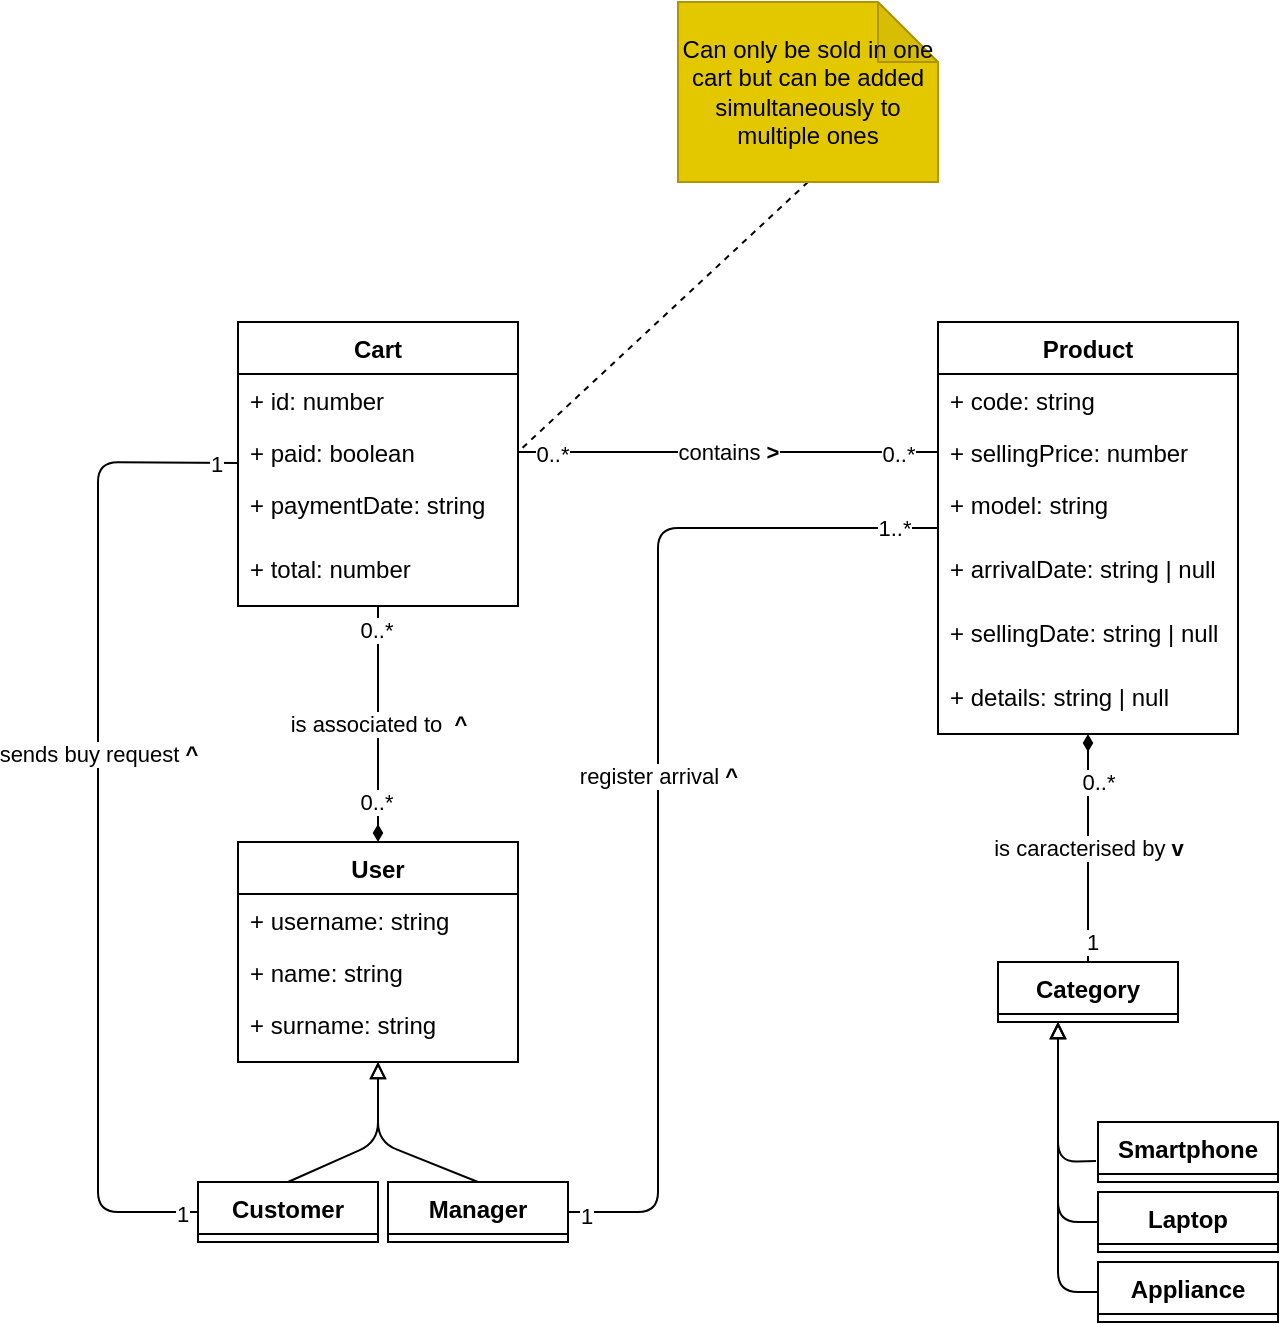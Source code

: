 <mxfile>
    <diagram id="1w202tHhWAB_Oc15B1pg" name="V1">
        <mxGraphModel dx="853" dy="1138" grid="1" gridSize="10" guides="1" tooltips="1" connect="1" arrows="1" fold="1" page="1" pageScale="1" pageWidth="850" pageHeight="1100" math="0" shadow="0">
            <root>
                <mxCell id="0"/>
                <mxCell id="1" parent="0"/>
                <mxCell id="26" value="is associated to&amp;nbsp; &lt;b&gt;^&lt;/b&gt;" style="edgeStyle=none;html=1;exitX=0.5;exitY=0;exitDx=0;exitDy=0;endArrow=none;endFill=0;startArrow=diamondThin;startFill=1;" parent="1" source="2" target="21" edge="1">
                    <mxGeometry relative="1" as="geometry"/>
                </mxCell>
                <mxCell id="27" value="0..*" style="edgeLabel;html=1;align=center;verticalAlign=middle;resizable=0;points=[];" parent="26" vertex="1" connectable="0">
                    <mxGeometry x="0.799" y="1" relative="1" as="geometry">
                        <mxPoint as="offset"/>
                    </mxGeometry>
                </mxCell>
                <mxCell id="28" value="0..*" style="edgeLabel;html=1;align=center;verticalAlign=middle;resizable=0;points=[];" parent="26" vertex="1" connectable="0">
                    <mxGeometry x="-0.78" y="1" relative="1" as="geometry">
                        <mxPoint y="-7" as="offset"/>
                    </mxGeometry>
                </mxCell>
                <mxCell id="2" value="User" style="swimlane;fontStyle=1;childLayout=stackLayout;horizontal=1;startSize=26;fillColor=none;horizontalStack=0;resizeParent=1;resizeParentMax=0;resizeLast=0;collapsible=1;marginBottom=0;" parent="1" vertex="1">
                    <mxGeometry x="200" y="540" width="140" height="110" as="geometry"/>
                </mxCell>
                <mxCell id="3" value="+ username: string" style="text;strokeColor=none;fillColor=none;align=left;verticalAlign=top;spacingLeft=4;spacingRight=4;overflow=hidden;rotatable=0;points=[[0,0.5],[1,0.5]];portConstraint=eastwest;" parent="2" vertex="1">
                    <mxGeometry y="26" width="140" height="26" as="geometry"/>
                </mxCell>
                <mxCell id="4" value="+ name: string" style="text;strokeColor=none;fillColor=none;align=left;verticalAlign=top;spacingLeft=4;spacingRight=4;overflow=hidden;rotatable=0;points=[[0,0.5],[1,0.5]];portConstraint=eastwest;" parent="2" vertex="1">
                    <mxGeometry y="52" width="140" height="26" as="geometry"/>
                </mxCell>
                <mxCell id="5" value="+ surname: string" style="text;strokeColor=none;fillColor=none;align=left;verticalAlign=top;spacingLeft=4;spacingRight=4;overflow=hidden;rotatable=0;points=[[0,0.5],[1,0.5]];portConstraint=eastwest;" parent="2" vertex="1">
                    <mxGeometry y="78" width="140" height="32" as="geometry"/>
                </mxCell>
                <mxCell id="18" style="edgeStyle=none;html=1;exitX=0.5;exitY=0;exitDx=0;exitDy=0;endArrow=block;endFill=0;" parent="1" source="14" target="2" edge="1">
                    <mxGeometry relative="1" as="geometry">
                        <Array as="points">
                            <mxPoint x="270" y="690"/>
                        </Array>
                    </mxGeometry>
                </mxCell>
                <mxCell id="61" style="edgeStyle=none;html=1;exitX=0;exitY=0.5;exitDx=0;exitDy=0;startArrow=none;startFill=0;endArrow=none;endFill=0;" parent="1" source="14" target="21" edge="1">
                    <mxGeometry relative="1" as="geometry">
                        <Array as="points">
                            <mxPoint x="130" y="725"/>
                            <mxPoint x="130" y="350"/>
                        </Array>
                    </mxGeometry>
                </mxCell>
                <mxCell id="62" value="sends buy request&amp;nbsp;&lt;b&gt;^&lt;/b&gt;" style="edgeLabel;html=1;align=center;verticalAlign=middle;resizable=0;points=[];" parent="61" vertex="1" connectable="0">
                    <mxGeometry x="0.13" relative="1" as="geometry">
                        <mxPoint as="offset"/>
                    </mxGeometry>
                </mxCell>
                <mxCell id="63" value="1" style="edgeLabel;html=1;align=center;verticalAlign=middle;resizable=0;points=[];" parent="61" vertex="1" connectable="0">
                    <mxGeometry x="-0.968" y="1" relative="1" as="geometry">
                        <mxPoint as="offset"/>
                    </mxGeometry>
                </mxCell>
                <mxCell id="64" value="1" style="edgeLabel;html=1;align=center;verticalAlign=middle;resizable=0;points=[];" parent="61" vertex="1" connectable="0">
                    <mxGeometry x="0.954" relative="1" as="geometry">
                        <mxPoint as="offset"/>
                    </mxGeometry>
                </mxCell>
                <mxCell id="14" value="Customer" style="swimlane;fontStyle=1;childLayout=stackLayout;horizontal=1;startSize=26;fillColor=none;horizontalStack=0;resizeParent=1;resizeParentMax=0;resizeLast=0;collapsible=1;marginBottom=0;" parent="1" vertex="1">
                    <mxGeometry x="180" y="710" width="90" height="30" as="geometry"/>
                </mxCell>
                <mxCell id="20" style="edgeStyle=none;html=1;exitX=0.5;exitY=0;exitDx=0;exitDy=0;entryX=0.5;entryY=1;entryDx=0;entryDy=0;endArrow=block;endFill=0;" parent="1" source="19" target="2" edge="1">
                    <mxGeometry relative="1" as="geometry">
                        <Array as="points">
                            <mxPoint x="270" y="690"/>
                        </Array>
                    </mxGeometry>
                </mxCell>
                <mxCell id="58" value="register arrival &lt;b&gt;^&lt;/b&gt;" style="edgeStyle=none;html=1;exitX=1;exitY=0.5;exitDx=0;exitDy=0;startArrow=none;startFill=0;endArrow=none;endFill=0;" parent="1" source="19" target="29" edge="1">
                    <mxGeometry relative="1" as="geometry">
                        <Array as="points">
                            <mxPoint x="410" y="725"/>
                            <mxPoint x="410" y="383"/>
                        </Array>
                    </mxGeometry>
                </mxCell>
                <mxCell id="59" value="1" style="edgeLabel;html=1;align=center;verticalAlign=middle;resizable=0;points=[];" parent="58" vertex="1" connectable="0">
                    <mxGeometry x="-0.965" y="-2" relative="1" as="geometry">
                        <mxPoint as="offset"/>
                    </mxGeometry>
                </mxCell>
                <mxCell id="60" value="1..*" style="edgeLabel;html=1;align=center;verticalAlign=middle;resizable=0;points=[];" parent="58" vertex="1" connectable="0">
                    <mxGeometry x="0.916" relative="1" as="geometry">
                        <mxPoint as="offset"/>
                    </mxGeometry>
                </mxCell>
                <mxCell id="19" value="Manager" style="swimlane;fontStyle=1;childLayout=stackLayout;horizontal=1;startSize=26;fillColor=none;horizontalStack=0;resizeParent=1;resizeParentMax=0;resizeLast=0;collapsible=1;marginBottom=0;" parent="1" vertex="1">
                    <mxGeometry x="275" y="710" width="90" height="30" as="geometry"/>
                </mxCell>
                <mxCell id="21" value="Cart" style="swimlane;fontStyle=1;childLayout=stackLayout;horizontal=1;startSize=26;fillColor=none;horizontalStack=0;resizeParent=1;resizeParentMax=0;resizeLast=0;collapsible=1;marginBottom=0;" parent="1" vertex="1">
                    <mxGeometry x="200" y="280" width="140" height="142" as="geometry"/>
                </mxCell>
                <mxCell id="22" value="+ id: number" style="text;strokeColor=none;fillColor=none;align=left;verticalAlign=top;spacingLeft=4;spacingRight=4;overflow=hidden;rotatable=0;points=[[0,0.5],[1,0.5]];portConstraint=eastwest;" parent="21" vertex="1">
                    <mxGeometry y="26" width="140" height="26" as="geometry"/>
                </mxCell>
                <mxCell id="23" value="+ paid: boolean" style="text;strokeColor=none;fillColor=none;align=left;verticalAlign=top;spacingLeft=4;spacingRight=4;overflow=hidden;rotatable=0;points=[[0,0.5],[1,0.5]];portConstraint=eastwest;" parent="21" vertex="1">
                    <mxGeometry y="52" width="140" height="26" as="geometry"/>
                </mxCell>
                <mxCell id="24" value="+ paymentDate: string" style="text;strokeColor=none;fillColor=none;align=left;verticalAlign=top;spacingLeft=4;spacingRight=4;overflow=hidden;rotatable=0;points=[[0,0.5],[1,0.5]];portConstraint=eastwest;" parent="21" vertex="1">
                    <mxGeometry y="78" width="140" height="32" as="geometry"/>
                </mxCell>
                <mxCell id="25" value="+ total: number" style="text;strokeColor=none;fillColor=none;align=left;verticalAlign=top;spacingLeft=4;spacingRight=4;overflow=hidden;rotatable=0;points=[[0,0.5],[1,0.5]];portConstraint=eastwest;" parent="21" vertex="1">
                    <mxGeometry y="110" width="140" height="32" as="geometry"/>
                </mxCell>
                <mxCell id="29" value="Product" style="swimlane;fontStyle=1;childLayout=stackLayout;horizontal=1;startSize=26;fillColor=none;horizontalStack=0;resizeParent=1;resizeParentMax=0;resizeLast=0;collapsible=1;marginBottom=0;" parent="1" vertex="1">
                    <mxGeometry x="550" y="280" width="150" height="206" as="geometry"/>
                </mxCell>
                <mxCell id="30" value="+ code: string" style="text;strokeColor=none;fillColor=none;align=left;verticalAlign=top;spacingLeft=4;spacingRight=4;overflow=hidden;rotatable=0;points=[[0,0.5],[1,0.5]];portConstraint=eastwest;" parent="29" vertex="1">
                    <mxGeometry y="26" width="150" height="26" as="geometry"/>
                </mxCell>
                <mxCell id="31" value="+ sellingPrice: number" style="text;strokeColor=none;fillColor=none;align=left;verticalAlign=top;spacingLeft=4;spacingRight=4;overflow=hidden;rotatable=0;points=[[0,0.5],[1,0.5]];portConstraint=eastwest;" parent="29" vertex="1">
                    <mxGeometry y="52" width="150" height="26" as="geometry"/>
                </mxCell>
                <mxCell id="32" value="+ model: string" style="text;strokeColor=none;fillColor=none;align=left;verticalAlign=top;spacingLeft=4;spacingRight=4;overflow=hidden;rotatable=0;points=[[0,0.5],[1,0.5]];portConstraint=eastwest;" parent="29" vertex="1">
                    <mxGeometry y="78" width="150" height="32" as="geometry"/>
                </mxCell>
                <mxCell id="33" value="+ arrivalDate: string | null" style="text;strokeColor=none;fillColor=none;align=left;verticalAlign=top;spacingLeft=4;spacingRight=4;overflow=hidden;rotatable=0;points=[[0,0.5],[1,0.5]];portConstraint=eastwest;" parent="29" vertex="1">
                    <mxGeometry y="110" width="150" height="32" as="geometry"/>
                </mxCell>
                <mxCell id="34" value="+ sellingDate: string | null" style="text;strokeColor=none;fillColor=none;align=left;verticalAlign=top;spacingLeft=4;spacingRight=4;overflow=hidden;rotatable=0;points=[[0,0.5],[1,0.5]];portConstraint=eastwest;" parent="29" vertex="1">
                    <mxGeometry y="142" width="150" height="32" as="geometry"/>
                </mxCell>
                <mxCell id="35" value="+ details: string | null" style="text;strokeColor=none;fillColor=none;align=left;verticalAlign=top;spacingLeft=4;spacingRight=4;overflow=hidden;rotatable=0;points=[[0,0.5],[1,0.5]];portConstraint=eastwest;" parent="29" vertex="1">
                    <mxGeometry y="174" width="150" height="32" as="geometry"/>
                </mxCell>
                <mxCell id="47" value="is caracterised by &lt;b&gt;v&lt;/b&gt;" style="edgeStyle=none;html=1;exitX=0.5;exitY=0;exitDx=0;exitDy=0;endArrow=diamondThin;endFill=1;startArrow=none;startFill=0;" parent="1" source="36" target="29" edge="1">
                    <mxGeometry relative="1" as="geometry"/>
                </mxCell>
                <mxCell id="49" value="0..*" style="edgeLabel;html=1;align=center;verticalAlign=middle;resizable=0;points=[];" parent="47" vertex="1" connectable="0">
                    <mxGeometry x="0.827" y="-1" relative="1" as="geometry">
                        <mxPoint x="4" y="14" as="offset"/>
                    </mxGeometry>
                </mxCell>
                <mxCell id="50" value="1" style="edgeLabel;html=1;align=center;verticalAlign=middle;resizable=0;points=[];" parent="47" vertex="1" connectable="0">
                    <mxGeometry x="-0.819" y="-2" relative="1" as="geometry">
                        <mxPoint as="offset"/>
                    </mxGeometry>
                </mxCell>
                <mxCell id="36" value="Category" style="swimlane;fontStyle=1;childLayout=stackLayout;horizontal=1;startSize=26;fillColor=none;horizontalStack=0;resizeParent=1;resizeParentMax=0;resizeLast=0;collapsible=1;marginBottom=0;" parent="1" vertex="1">
                    <mxGeometry x="580" y="600" width="90" height="30" as="geometry"/>
                </mxCell>
                <mxCell id="45" style="edgeStyle=none;html=1;exitX=0;exitY=0.5;exitDx=0;exitDy=0;endArrow=block;endFill=0;" parent="1" source="41" edge="1">
                    <mxGeometry relative="1" as="geometry">
                        <mxPoint x="610" y="630" as="targetPoint"/>
                        <Array as="points">
                            <mxPoint x="610" y="730"/>
                        </Array>
                    </mxGeometry>
                </mxCell>
                <mxCell id="41" value="Laptop" style="swimlane;fontStyle=1;childLayout=stackLayout;horizontal=1;startSize=26;fillColor=none;horizontalStack=0;resizeParent=1;resizeParentMax=0;resizeLast=0;collapsible=1;marginBottom=0;" parent="1" vertex="1">
                    <mxGeometry x="630" y="715" width="90" height="30" as="geometry"/>
                </mxCell>
                <mxCell id="44" style="edgeStyle=none;html=1;endArrow=block;endFill=0;exitX=-0.011;exitY=0.65;exitDx=0;exitDy=0;exitPerimeter=0;" parent="1" source="42" edge="1">
                    <mxGeometry relative="1" as="geometry">
                        <Array as="points">
                            <mxPoint x="610" y="700"/>
                        </Array>
                        <mxPoint x="610" y="630" as="targetPoint"/>
                        <mxPoint x="620" y="710" as="sourcePoint"/>
                    </mxGeometry>
                </mxCell>
                <mxCell id="42" value="Smartphone" style="swimlane;fontStyle=1;childLayout=stackLayout;horizontal=1;startSize=26;fillColor=none;horizontalStack=0;resizeParent=1;resizeParentMax=0;resizeLast=0;collapsible=1;marginBottom=0;" parent="1" vertex="1">
                    <mxGeometry x="630" y="680" width="90" height="30" as="geometry"/>
                </mxCell>
                <mxCell id="46" style="edgeStyle=none;html=1;exitX=0;exitY=0.5;exitDx=0;exitDy=0;endArrow=block;endFill=0;" parent="1" source="43" edge="1">
                    <mxGeometry relative="1" as="geometry">
                        <mxPoint x="610" y="630" as="targetPoint"/>
                        <Array as="points">
                            <mxPoint x="610" y="765"/>
                        </Array>
                    </mxGeometry>
                </mxCell>
                <mxCell id="43" value="Appliance" style="swimlane;fontStyle=1;childLayout=stackLayout;horizontal=1;startSize=26;fillColor=none;horizontalStack=0;resizeParent=1;resizeParentMax=0;resizeLast=0;collapsible=1;marginBottom=0;" parent="1" vertex="1">
                    <mxGeometry x="630" y="750" width="90" height="30" as="geometry"/>
                </mxCell>
                <mxCell id="51" value="contains &lt;b&gt;&amp;gt;&lt;/b&gt;" style="edgeStyle=none;html=1;exitX=1;exitY=0.5;exitDx=0;exitDy=0;entryX=0;entryY=0.5;entryDx=0;entryDy=0;endArrow=none;endFill=0;" parent="1" source="23" target="31" edge="1">
                    <mxGeometry relative="1" as="geometry"/>
                </mxCell>
                <mxCell id="52" value="0..*" style="edgeLabel;html=1;align=center;verticalAlign=middle;resizable=0;points=[];" parent="51" vertex="1" connectable="0">
                    <mxGeometry x="0.803" y="-1" relative="1" as="geometry">
                        <mxPoint as="offset"/>
                    </mxGeometry>
                </mxCell>
                <mxCell id="54" value="0..*" style="edgeLabel;html=1;align=center;verticalAlign=middle;resizable=0;points=[];" parent="51" vertex="1" connectable="0">
                    <mxGeometry x="-0.841" y="-1" relative="1" as="geometry">
                        <mxPoint as="offset"/>
                    </mxGeometry>
                </mxCell>
                <mxCell id="56" style="edgeStyle=none;html=1;exitX=0.5;exitY=1;exitDx=0;exitDy=0;exitPerimeter=0;entryX=1;entryY=0.5;entryDx=0;entryDy=0;endArrow=none;endFill=0;dashed=1;" parent="1" source="55" target="23" edge="1">
                    <mxGeometry relative="1" as="geometry"/>
                </mxCell>
                <mxCell id="55" value="Can only be sold in one cart but can be added simultaneously to multiple ones" style="shape=note;whiteSpace=wrap;html=1;backgroundOutline=1;darkOpacity=0.05;fillColor=#e3c800;strokeColor=#B09500;fontColor=#000000;" parent="1" vertex="1">
                    <mxGeometry x="420" y="120" width="130" height="90" as="geometry"/>
                </mxCell>
            </root>
        </mxGraphModel>
    </diagram>
    <diagram name="V2" id="BcPu4AtBITk9Ox5GP98z">
        <mxGraphModel dx="853" dy="1138" grid="1" gridSize="10" guides="1" tooltips="1" connect="1" arrows="1" fold="1" page="1" pageScale="1" pageWidth="850" pageHeight="1100" math="0" shadow="0">
            <root>
                <mxCell id="q_STY6DM7MSnUwGNFS8Y-0"/>
                <mxCell id="q_STY6DM7MSnUwGNFS8Y-1" parent="q_STY6DM7MSnUwGNFS8Y-0"/>
                <mxCell id="q_STY6DM7MSnUwGNFS8Y-2" value="is associated to&amp;nbsp; &lt;b&gt;^&lt;/b&gt;" style="edgeStyle=none;html=1;exitX=0.5;exitY=0;exitDx=0;exitDy=0;endArrow=none;endFill=0;startArrow=diamondThin;startFill=1;" parent="q_STY6DM7MSnUwGNFS8Y-1" source="q_STY6DM7MSnUwGNFS8Y-5" target="q_STY6DM7MSnUwGNFS8Y-20" edge="1">
                    <mxGeometry relative="1" as="geometry"/>
                </mxCell>
                <mxCell id="q_STY6DM7MSnUwGNFS8Y-3" value="0..*" style="edgeLabel;html=1;align=center;verticalAlign=middle;resizable=0;points=[];" parent="q_STY6DM7MSnUwGNFS8Y-2" vertex="1" connectable="0">
                    <mxGeometry x="0.799" y="1" relative="1" as="geometry">
                        <mxPoint as="offset"/>
                    </mxGeometry>
                </mxCell>
                <mxCell id="q_STY6DM7MSnUwGNFS8Y-4" value="0..*" style="edgeLabel;html=1;align=center;verticalAlign=middle;resizable=0;points=[];" parent="q_STY6DM7MSnUwGNFS8Y-2" vertex="1" connectable="0">
                    <mxGeometry x="-0.78" y="1" relative="1" as="geometry">
                        <mxPoint y="-7" as="offset"/>
                    </mxGeometry>
                </mxCell>
                <mxCell id="q_STY6DM7MSnUwGNFS8Y-5" value="User" style="swimlane;fontStyle=1;childLayout=stackLayout;horizontal=1;startSize=26;fillColor=none;horizontalStack=0;resizeParent=1;resizeParentMax=0;resizeLast=0;collapsible=1;marginBottom=0;" parent="q_STY6DM7MSnUwGNFS8Y-1" vertex="1">
                    <mxGeometry x="200" y="540" width="140" height="110" as="geometry"/>
                </mxCell>
                <mxCell id="q_STY6DM7MSnUwGNFS8Y-6" value="+ username: string" style="text;strokeColor=none;fillColor=none;align=left;verticalAlign=top;spacingLeft=4;spacingRight=4;overflow=hidden;rotatable=0;points=[[0,0.5],[1,0.5]];portConstraint=eastwest;" parent="q_STY6DM7MSnUwGNFS8Y-5" vertex="1">
                    <mxGeometry y="26" width="140" height="26" as="geometry"/>
                </mxCell>
                <mxCell id="q_STY6DM7MSnUwGNFS8Y-7" value="+ name: string" style="text;strokeColor=none;fillColor=none;align=left;verticalAlign=top;spacingLeft=4;spacingRight=4;overflow=hidden;rotatable=0;points=[[0,0.5],[1,0.5]];portConstraint=eastwest;" parent="q_STY6DM7MSnUwGNFS8Y-5" vertex="1">
                    <mxGeometry y="52" width="140" height="26" as="geometry"/>
                </mxCell>
                <mxCell id="q_STY6DM7MSnUwGNFS8Y-8" value="+ surname: string" style="text;strokeColor=none;fillColor=none;align=left;verticalAlign=top;spacingLeft=4;spacingRight=4;overflow=hidden;rotatable=0;points=[[0,0.5],[1,0.5]];portConstraint=eastwest;" parent="q_STY6DM7MSnUwGNFS8Y-5" vertex="1">
                    <mxGeometry y="78" width="140" height="32" as="geometry"/>
                </mxCell>
                <mxCell id="q_STY6DM7MSnUwGNFS8Y-9" style="edgeStyle=none;html=1;exitX=0.5;exitY=0;exitDx=0;exitDy=0;endArrow=block;endFill=0;" parent="q_STY6DM7MSnUwGNFS8Y-1" source="q_STY6DM7MSnUwGNFS8Y-14" target="q_STY6DM7MSnUwGNFS8Y-5" edge="1">
                    <mxGeometry relative="1" as="geometry">
                        <Array as="points">
                            <mxPoint x="270" y="690"/>
                        </Array>
                    </mxGeometry>
                </mxCell>
                <mxCell id="q_STY6DM7MSnUwGNFS8Y-10" style="edgeStyle=none;html=1;exitX=0;exitY=0.5;exitDx=0;exitDy=0;startArrow=none;startFill=0;endArrow=none;endFill=0;" parent="q_STY6DM7MSnUwGNFS8Y-1" source="q_STY6DM7MSnUwGNFS8Y-14" target="q_STY6DM7MSnUwGNFS8Y-20" edge="1">
                    <mxGeometry relative="1" as="geometry">
                        <Array as="points">
                            <mxPoint x="130" y="725"/>
                            <mxPoint x="130" y="350"/>
                        </Array>
                    </mxGeometry>
                </mxCell>
                <mxCell id="q_STY6DM7MSnUwGNFS8Y-11" value="sends buy request&amp;nbsp;&lt;b&gt;^&lt;/b&gt;" style="edgeLabel;html=1;align=center;verticalAlign=middle;resizable=0;points=[];" parent="q_STY6DM7MSnUwGNFS8Y-10" vertex="1" connectable="0">
                    <mxGeometry x="0.13" relative="1" as="geometry">
                        <mxPoint as="offset"/>
                    </mxGeometry>
                </mxCell>
                <mxCell id="q_STY6DM7MSnUwGNFS8Y-12" value="1" style="edgeLabel;html=1;align=center;verticalAlign=middle;resizable=0;points=[];" parent="q_STY6DM7MSnUwGNFS8Y-10" vertex="1" connectable="0">
                    <mxGeometry x="-0.968" y="1" relative="1" as="geometry">
                        <mxPoint as="offset"/>
                    </mxGeometry>
                </mxCell>
                <mxCell id="q_STY6DM7MSnUwGNFS8Y-13" value="1" style="edgeLabel;html=1;align=center;verticalAlign=middle;resizable=0;points=[];" parent="q_STY6DM7MSnUwGNFS8Y-10" vertex="1" connectable="0">
                    <mxGeometry x="0.954" relative="1" as="geometry">
                        <mxPoint as="offset"/>
                    </mxGeometry>
                </mxCell>
                <mxCell id="YvHDYS5iZV8NUzmVZ0u7-2" style="edgeStyle=none;html=1;exitX=0.5;exitY=1;exitDx=0;exitDy=0;entryX=0.5;entryY=0;entryDx=0;entryDy=0;endArrow=none;endFill=0;" edge="1" parent="q_STY6DM7MSnUwGNFS8Y-1" source="q_STY6DM7MSnUwGNFS8Y-14" target="YvHDYS5iZV8NUzmVZ0u7-1">
                    <mxGeometry relative="1" as="geometry"/>
                </mxCell>
                <mxCell id="YvHDYS5iZV8NUzmVZ0u7-4" value="1" style="edgeLabel;html=1;align=center;verticalAlign=middle;resizable=0;points=[];" vertex="1" connectable="0" parent="YvHDYS5iZV8NUzmVZ0u7-2">
                    <mxGeometry x="-0.711" relative="1" as="geometry">
                        <mxPoint as="offset"/>
                    </mxGeometry>
                </mxCell>
                <mxCell id="YvHDYS5iZV8NUzmVZ0u7-5" value="1" style="edgeLabel;html=1;align=center;verticalAlign=middle;resizable=0;points=[];" vertex="1" connectable="0" parent="YvHDYS5iZV8NUzmVZ0u7-2">
                    <mxGeometry x="0.556" y="1" relative="1" as="geometry">
                        <mxPoint as="offset"/>
                    </mxGeometry>
                </mxCell>
                <mxCell id="q_STY6DM7MSnUwGNFS8Y-14" value="Customer" style="swimlane;fontStyle=1;childLayout=stackLayout;horizontal=1;startSize=26;fillColor=none;horizontalStack=0;resizeParent=1;resizeParentMax=0;resizeLast=0;collapsible=1;marginBottom=0;" parent="q_STY6DM7MSnUwGNFS8Y-1" vertex="1">
                    <mxGeometry x="180" y="710" width="90" height="30" as="geometry"/>
                </mxCell>
                <mxCell id="q_STY6DM7MSnUwGNFS8Y-15" style="edgeStyle=none;html=1;exitX=0.5;exitY=0;exitDx=0;exitDy=0;entryX=0.5;entryY=1;entryDx=0;entryDy=0;endArrow=block;endFill=0;" parent="q_STY6DM7MSnUwGNFS8Y-1" source="q_STY6DM7MSnUwGNFS8Y-19" target="q_STY6DM7MSnUwGNFS8Y-5" edge="1">
                    <mxGeometry relative="1" as="geometry">
                        <Array as="points">
                            <mxPoint x="270" y="690"/>
                        </Array>
                    </mxGeometry>
                </mxCell>
                <mxCell id="q_STY6DM7MSnUwGNFS8Y-16" value="register arrival &lt;b&gt;^&lt;/b&gt;" style="edgeStyle=none;html=1;exitX=1;exitY=0.5;exitDx=0;exitDy=0;startArrow=none;startFill=0;endArrow=none;endFill=0;" parent="q_STY6DM7MSnUwGNFS8Y-1" source="q_STY6DM7MSnUwGNFS8Y-19" target="q_STY6DM7MSnUwGNFS8Y-25" edge="1">
                    <mxGeometry relative="1" as="geometry">
                        <Array as="points">
                            <mxPoint x="410" y="725"/>
                            <mxPoint x="410" y="383"/>
                        </Array>
                    </mxGeometry>
                </mxCell>
                <mxCell id="q_STY6DM7MSnUwGNFS8Y-17" value="1" style="edgeLabel;html=1;align=center;verticalAlign=middle;resizable=0;points=[];" parent="q_STY6DM7MSnUwGNFS8Y-16" vertex="1" connectable="0">
                    <mxGeometry x="-0.965" y="-2" relative="1" as="geometry">
                        <mxPoint as="offset"/>
                    </mxGeometry>
                </mxCell>
                <mxCell id="q_STY6DM7MSnUwGNFS8Y-18" value="1..*" style="edgeLabel;html=1;align=center;verticalAlign=middle;resizable=0;points=[];" parent="q_STY6DM7MSnUwGNFS8Y-16" vertex="1" connectable="0">
                    <mxGeometry x="0.916" relative="1" as="geometry">
                        <mxPoint as="offset"/>
                    </mxGeometry>
                </mxCell>
                <mxCell id="q_STY6DM7MSnUwGNFS8Y-19" value="Manager" style="swimlane;fontStyle=1;childLayout=stackLayout;horizontal=1;startSize=26;fillColor=none;horizontalStack=0;resizeParent=1;resizeParentMax=0;resizeLast=0;collapsible=1;marginBottom=0;" parent="q_STY6DM7MSnUwGNFS8Y-1" vertex="1">
                    <mxGeometry x="275" y="710" width="90" height="30" as="geometry"/>
                </mxCell>
                <mxCell id="q_STY6DM7MSnUwGNFS8Y-20" value="Cart" style="swimlane;fontStyle=1;childLayout=stackLayout;horizontal=1;startSize=26;fillColor=none;horizontalStack=0;resizeParent=1;resizeParentMax=0;resizeLast=0;collapsible=1;marginBottom=0;" parent="q_STY6DM7MSnUwGNFS8Y-1" vertex="1">
                    <mxGeometry x="200" y="280" width="140" height="142" as="geometry"/>
                </mxCell>
                <mxCell id="q_STY6DM7MSnUwGNFS8Y-21" value="+ id: number" style="text;strokeColor=none;fillColor=none;align=left;verticalAlign=top;spacingLeft=4;spacingRight=4;overflow=hidden;rotatable=0;points=[[0,0.5],[1,0.5]];portConstraint=eastwest;" parent="q_STY6DM7MSnUwGNFS8Y-20" vertex="1">
                    <mxGeometry y="26" width="140" height="26" as="geometry"/>
                </mxCell>
                <mxCell id="q_STY6DM7MSnUwGNFS8Y-22" value="+ paid: boolean" style="text;strokeColor=none;fillColor=none;align=left;verticalAlign=top;spacingLeft=4;spacingRight=4;overflow=hidden;rotatable=0;points=[[0,0.5],[1,0.5]];portConstraint=eastwest;" parent="q_STY6DM7MSnUwGNFS8Y-20" vertex="1">
                    <mxGeometry y="52" width="140" height="26" as="geometry"/>
                </mxCell>
                <mxCell id="q_STY6DM7MSnUwGNFS8Y-23" value="+ paymentDate: string" style="text;strokeColor=none;fillColor=none;align=left;verticalAlign=top;spacingLeft=4;spacingRight=4;overflow=hidden;rotatable=0;points=[[0,0.5],[1,0.5]];portConstraint=eastwest;" parent="q_STY6DM7MSnUwGNFS8Y-20" vertex="1">
                    <mxGeometry y="78" width="140" height="32" as="geometry"/>
                </mxCell>
                <mxCell id="q_STY6DM7MSnUwGNFS8Y-24" value="+ total: number" style="text;strokeColor=none;fillColor=none;align=left;verticalAlign=top;spacingLeft=4;spacingRight=4;overflow=hidden;rotatable=0;points=[[0,0.5],[1,0.5]];portConstraint=eastwest;" parent="q_STY6DM7MSnUwGNFS8Y-20" vertex="1">
                    <mxGeometry y="110" width="140" height="32" as="geometry"/>
                </mxCell>
                <mxCell id="q_STY6DM7MSnUwGNFS8Y-25" value="Product" style="swimlane;fontStyle=1;childLayout=stackLayout;horizontal=1;startSize=26;fillColor=none;horizontalStack=0;resizeParent=1;resizeParentMax=0;resizeLast=0;collapsible=1;marginBottom=0;" parent="q_STY6DM7MSnUwGNFS8Y-1" vertex="1">
                    <mxGeometry x="550" y="280" width="150" height="206" as="geometry"/>
                </mxCell>
                <mxCell id="q_STY6DM7MSnUwGNFS8Y-26" value="+ code: string" style="text;strokeColor=none;fillColor=none;align=left;verticalAlign=top;spacingLeft=4;spacingRight=4;overflow=hidden;rotatable=0;points=[[0,0.5],[1,0.5]];portConstraint=eastwest;" parent="q_STY6DM7MSnUwGNFS8Y-25" vertex="1">
                    <mxGeometry y="26" width="150" height="26" as="geometry"/>
                </mxCell>
                <mxCell id="q_STY6DM7MSnUwGNFS8Y-27" value="+ sellingPrice: number" style="text;strokeColor=none;fillColor=none;align=left;verticalAlign=top;spacingLeft=4;spacingRight=4;overflow=hidden;rotatable=0;points=[[0,0.5],[1,0.5]];portConstraint=eastwest;" parent="q_STY6DM7MSnUwGNFS8Y-25" vertex="1">
                    <mxGeometry y="52" width="150" height="26" as="geometry"/>
                </mxCell>
                <mxCell id="q_STY6DM7MSnUwGNFS8Y-28" value="+ model: string" style="text;strokeColor=none;fillColor=none;align=left;verticalAlign=top;spacingLeft=4;spacingRight=4;overflow=hidden;rotatable=0;points=[[0,0.5],[1,0.5]];portConstraint=eastwest;" parent="q_STY6DM7MSnUwGNFS8Y-25" vertex="1">
                    <mxGeometry y="78" width="150" height="32" as="geometry"/>
                </mxCell>
                <mxCell id="q_STY6DM7MSnUwGNFS8Y-29" value="+ arrivalDate: string | null" style="text;strokeColor=none;fillColor=none;align=left;verticalAlign=top;spacingLeft=4;spacingRight=4;overflow=hidden;rotatable=0;points=[[0,0.5],[1,0.5]];portConstraint=eastwest;" parent="q_STY6DM7MSnUwGNFS8Y-25" vertex="1">
                    <mxGeometry y="110" width="150" height="32" as="geometry"/>
                </mxCell>
                <mxCell id="q_STY6DM7MSnUwGNFS8Y-30" value="+ sellingDate: string | null" style="text;strokeColor=none;fillColor=none;align=left;verticalAlign=top;spacingLeft=4;spacingRight=4;overflow=hidden;rotatable=0;points=[[0,0.5],[1,0.5]];portConstraint=eastwest;" parent="q_STY6DM7MSnUwGNFS8Y-25" vertex="1">
                    <mxGeometry y="142" width="150" height="32" as="geometry"/>
                </mxCell>
                <mxCell id="q_STY6DM7MSnUwGNFS8Y-31" value="+ details: string | null" style="text;strokeColor=none;fillColor=none;align=left;verticalAlign=top;spacingLeft=4;spacingRight=4;overflow=hidden;rotatable=0;points=[[0,0.5],[1,0.5]];portConstraint=eastwest;" parent="q_STY6DM7MSnUwGNFS8Y-25" vertex="1">
                    <mxGeometry y="174" width="150" height="32" as="geometry"/>
                </mxCell>
                <mxCell id="q_STY6DM7MSnUwGNFS8Y-32" value="is caracterised by &lt;b&gt;v&lt;/b&gt;" style="edgeStyle=none;html=1;exitX=0.5;exitY=0;exitDx=0;exitDy=0;endArrow=diamondThin;endFill=1;startArrow=none;startFill=0;" parent="q_STY6DM7MSnUwGNFS8Y-1" source="q_STY6DM7MSnUwGNFS8Y-35" target="q_STY6DM7MSnUwGNFS8Y-25" edge="1">
                    <mxGeometry relative="1" as="geometry"/>
                </mxCell>
                <mxCell id="q_STY6DM7MSnUwGNFS8Y-33" value="0..*" style="edgeLabel;html=1;align=center;verticalAlign=middle;resizable=0;points=[];" parent="q_STY6DM7MSnUwGNFS8Y-32" vertex="1" connectable="0">
                    <mxGeometry x="0.827" y="-1" relative="1" as="geometry">
                        <mxPoint x="4" y="14" as="offset"/>
                    </mxGeometry>
                </mxCell>
                <mxCell id="q_STY6DM7MSnUwGNFS8Y-34" value="1" style="edgeLabel;html=1;align=center;verticalAlign=middle;resizable=0;points=[];" parent="q_STY6DM7MSnUwGNFS8Y-32" vertex="1" connectable="0">
                    <mxGeometry x="-0.819" y="-2" relative="1" as="geometry">
                        <mxPoint as="offset"/>
                    </mxGeometry>
                </mxCell>
                <mxCell id="q_STY6DM7MSnUwGNFS8Y-35" value="Category" style="swimlane;fontStyle=1;childLayout=stackLayout;horizontal=1;startSize=26;fillColor=none;horizontalStack=0;resizeParent=1;resizeParentMax=0;resizeLast=0;collapsible=1;marginBottom=0;" parent="q_STY6DM7MSnUwGNFS8Y-1" vertex="1">
                    <mxGeometry x="580" y="600" width="90" height="30" as="geometry"/>
                </mxCell>
                <mxCell id="q_STY6DM7MSnUwGNFS8Y-36" style="edgeStyle=none;html=1;exitX=0;exitY=0.5;exitDx=0;exitDy=0;endArrow=block;endFill=0;" parent="q_STY6DM7MSnUwGNFS8Y-1" source="q_STY6DM7MSnUwGNFS8Y-37" edge="1">
                    <mxGeometry relative="1" as="geometry">
                        <mxPoint x="610" y="630" as="targetPoint"/>
                        <Array as="points">
                            <mxPoint x="610" y="730"/>
                        </Array>
                    </mxGeometry>
                </mxCell>
                <mxCell id="q_STY6DM7MSnUwGNFS8Y-37" value="Laptop" style="swimlane;fontStyle=1;childLayout=stackLayout;horizontal=1;startSize=26;fillColor=none;horizontalStack=0;resizeParent=1;resizeParentMax=0;resizeLast=0;collapsible=1;marginBottom=0;" parent="q_STY6DM7MSnUwGNFS8Y-1" vertex="1">
                    <mxGeometry x="630" y="715" width="90" height="30" as="geometry"/>
                </mxCell>
                <mxCell id="q_STY6DM7MSnUwGNFS8Y-38" style="edgeStyle=none;html=1;endArrow=block;endFill=0;exitX=-0.011;exitY=0.65;exitDx=0;exitDy=0;exitPerimeter=0;" parent="q_STY6DM7MSnUwGNFS8Y-1" source="q_STY6DM7MSnUwGNFS8Y-39" edge="1">
                    <mxGeometry relative="1" as="geometry">
                        <Array as="points">
                            <mxPoint x="610" y="700"/>
                        </Array>
                        <mxPoint x="610" y="630" as="targetPoint"/>
                        <mxPoint x="620" y="710" as="sourcePoint"/>
                    </mxGeometry>
                </mxCell>
                <mxCell id="q_STY6DM7MSnUwGNFS8Y-39" value="Smartphone" style="swimlane;fontStyle=1;childLayout=stackLayout;horizontal=1;startSize=26;fillColor=none;horizontalStack=0;resizeParent=1;resizeParentMax=0;resizeLast=0;collapsible=1;marginBottom=0;" parent="q_STY6DM7MSnUwGNFS8Y-1" vertex="1">
                    <mxGeometry x="630" y="680" width="90" height="30" as="geometry"/>
                </mxCell>
                <mxCell id="q_STY6DM7MSnUwGNFS8Y-40" style="edgeStyle=none;html=1;exitX=0;exitY=0.5;exitDx=0;exitDy=0;endArrow=block;endFill=0;" parent="q_STY6DM7MSnUwGNFS8Y-1" source="q_STY6DM7MSnUwGNFS8Y-41" edge="1">
                    <mxGeometry relative="1" as="geometry">
                        <mxPoint x="610" y="630" as="targetPoint"/>
                        <Array as="points">
                            <mxPoint x="610" y="765"/>
                        </Array>
                    </mxGeometry>
                </mxCell>
                <mxCell id="q_STY6DM7MSnUwGNFS8Y-41" value="Appliance" style="swimlane;fontStyle=1;childLayout=stackLayout;horizontal=1;startSize=26;fillColor=none;horizontalStack=0;resizeParent=1;resizeParentMax=0;resizeLast=0;collapsible=1;marginBottom=0;" parent="q_STY6DM7MSnUwGNFS8Y-1" vertex="1">
                    <mxGeometry x="630" y="750" width="90" height="30" as="geometry"/>
                </mxCell>
                <mxCell id="q_STY6DM7MSnUwGNFS8Y-42" value="contains &lt;b&gt;&amp;gt;&lt;/b&gt;" style="edgeStyle=none;html=1;exitX=1;exitY=0.5;exitDx=0;exitDy=0;entryX=0;entryY=0.5;entryDx=0;entryDy=0;endArrow=none;endFill=0;" parent="q_STY6DM7MSnUwGNFS8Y-1" source="q_STY6DM7MSnUwGNFS8Y-22" target="q_STY6DM7MSnUwGNFS8Y-27" edge="1">
                    <mxGeometry relative="1" as="geometry"/>
                </mxCell>
                <mxCell id="q_STY6DM7MSnUwGNFS8Y-43" value="0..*" style="edgeLabel;html=1;align=center;verticalAlign=middle;resizable=0;points=[];" parent="q_STY6DM7MSnUwGNFS8Y-42" vertex="1" connectable="0">
                    <mxGeometry x="0.803" y="-1" relative="1" as="geometry">
                        <mxPoint as="offset"/>
                    </mxGeometry>
                </mxCell>
                <mxCell id="q_STY6DM7MSnUwGNFS8Y-44" value="0..*" style="edgeLabel;html=1;align=center;verticalAlign=middle;resizable=0;points=[];" parent="q_STY6DM7MSnUwGNFS8Y-42" vertex="1" connectable="0">
                    <mxGeometry x="-0.841" y="-1" relative="1" as="geometry">
                        <mxPoint as="offset"/>
                    </mxGeometry>
                </mxCell>
                <mxCell id="q_STY6DM7MSnUwGNFS8Y-45" style="edgeStyle=none;html=1;exitX=0.5;exitY=1;exitDx=0;exitDy=0;exitPerimeter=0;entryX=1;entryY=0.5;entryDx=0;entryDy=0;endArrow=none;endFill=0;dashed=1;" parent="q_STY6DM7MSnUwGNFS8Y-1" source="q_STY6DM7MSnUwGNFS8Y-46" target="q_STY6DM7MSnUwGNFS8Y-22" edge="1">
                    <mxGeometry relative="1" as="geometry"/>
                </mxCell>
                <mxCell id="q_STY6DM7MSnUwGNFS8Y-46" value="Can only be sold in one cart but can be added simultaneously to multiple ones" style="shape=note;whiteSpace=wrap;html=1;backgroundOutline=1;darkOpacity=0.05;fillColor=#e3c800;strokeColor=#B09500;fontColor=#000000;" parent="q_STY6DM7MSnUwGNFS8Y-1" vertex="1">
                    <mxGeometry x="420" y="120" width="130" height="90" as="geometry"/>
                </mxCell>
                <mxCell id="YvHDYS5iZV8NUzmVZ0u7-3" style="edgeStyle=none;html=1;entryX=0;entryY=0.5;entryDx=0;entryDy=0;endArrow=none;endFill=0;" edge="1" parent="q_STY6DM7MSnUwGNFS8Y-1" target="q_STY6DM7MSnUwGNFS8Y-30">
                    <mxGeometry relative="1" as="geometry">
                        <Array as="points">
                            <mxPoint x="470" y="840"/>
                            <mxPoint x="470" y="440"/>
                        </Array>
                        <mxPoint x="270" y="840" as="sourcePoint"/>
                    </mxGeometry>
                </mxCell>
                <mxCell id="YvHDYS5iZV8NUzmVZ0u7-6" value="0..*" style="edgeLabel;html=1;align=center;verticalAlign=middle;resizable=0;points=[];" vertex="1" connectable="0" parent="YvHDYS5iZV8NUzmVZ0u7-3">
                    <mxGeometry x="-0.965" y="-4" relative="1" as="geometry">
                        <mxPoint as="offset"/>
                    </mxGeometry>
                </mxCell>
                <mxCell id="YvHDYS5iZV8NUzmVZ0u7-7" value="0..*" style="edgeLabel;html=1;align=center;verticalAlign=middle;resizable=0;points=[];" vertex="1" connectable="0" parent="YvHDYS5iZV8NUzmVZ0u7-3">
                    <mxGeometry x="0.944" y="-1" relative="1" as="geometry">
                        <mxPoint as="offset"/>
                    </mxGeometry>
                </mxCell>
                <mxCell id="YvHDYS5iZV8NUzmVZ0u7-1" value="Wishlist" style="swimlane;fontStyle=1;childLayout=stackLayout;horizontal=1;startSize=26;fillColor=none;horizontalStack=0;resizeParent=1;resizeParentMax=0;resizeLast=0;collapsible=1;marginBottom=0;" vertex="1" parent="q_STY6DM7MSnUwGNFS8Y-1">
                    <mxGeometry x="180" y="830" width="90" height="30" as="geometry"/>
                </mxCell>
            </root>
        </mxGraphModel>
    </diagram>
</mxfile>
